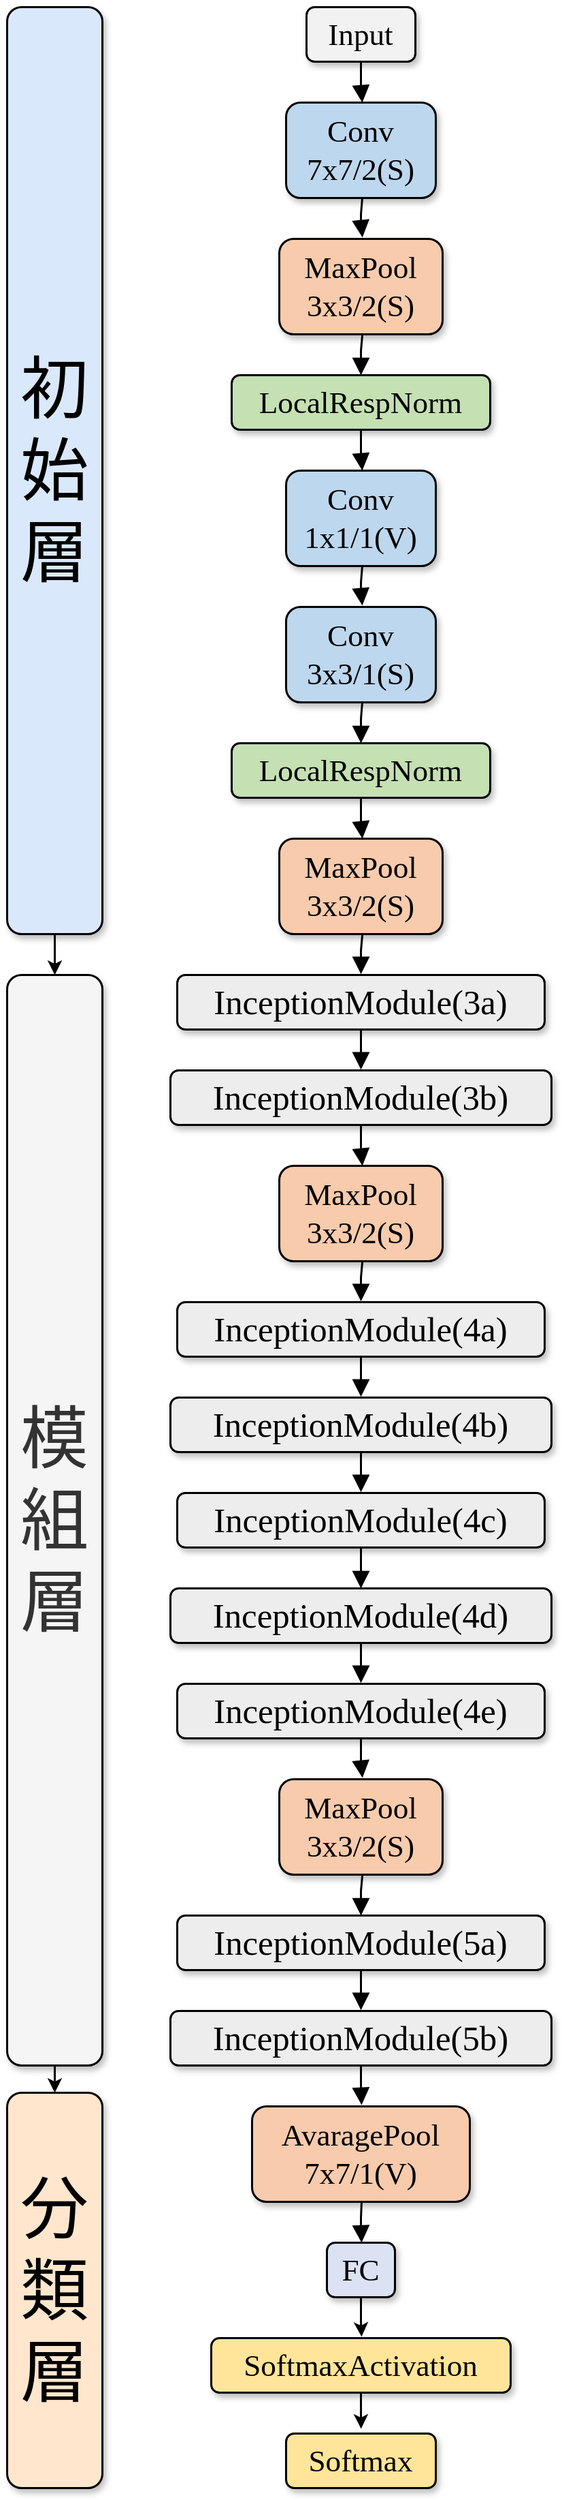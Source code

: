 <mxfile version="22.0.8" type="device">
  <diagram name="頁-1" id="Page-1">
    <mxGraphModel dx="2478" dy="1356" grid="1" gridSize="10" guides="1" tooltips="1" connect="1" arrows="1" fold="1" page="1" pageScale="1" pageWidth="827" pageHeight="1169" math="0" shadow="0">
      <root>
        <mxCell id="0" />
        <mxCell id="1" parent="0" />
        <UserObject label="&lt;div style=&quot;font-size: 1px&quot;&gt;&lt;font style=&quot;font-size:22.58px;font-family:Microsoft JhengHei;color:#000000;direction:ltr;letter-spacing:0px;line-height:120%;opacity:1&quot;&gt;Input&lt;br/&gt;&lt;/font&gt;&lt;/div&gt;" tags="背景" id="18">
          <mxCell style="verticalAlign=middle;align=center;overflow=width;vsdxID=1;fillColor=#f2f2f2;gradientColor=none;shape=label;strokeColor=default;shadow=1;labelBackgroundColor=none;rounded=1;html=1;whiteSpace=wrap;strokeWidth=1.5;flipV=1;" parent="1" vertex="1">
            <mxGeometry x="470" y="190" width="80" height="40" as="geometry" />
          </mxCell>
        </UserObject>
        <UserObject label="&lt;div style=&quot;font-size: 1px&quot;&gt;&lt;font style=&quot;font-size:22.58px;font-family:Microsoft JhengHei;color:#000000;direction:ltr;letter-spacing:0px;line-height:120%;opacity:1&quot;&gt;Conv&lt;br/&gt;7x7/2(S)&lt;br/&gt;&lt;/font&gt;&lt;/div&gt;" tags="背景" id="19">
          <mxCell style="verticalAlign=middle;align=center;overflow=width;vsdxID=2;fillColor=#bdd7ee;gradientColor=none;shape=label;strokeColor=default;shadow=1;labelBackgroundColor=none;rounded=1;html=1;whiteSpace=wrap;strokeWidth=1.5;flipV=1;" parent="1" vertex="1">
            <mxGeometry x="455" y="260" width="110" height="70" as="geometry" />
          </mxCell>
        </UserObject>
        <UserObject label="&lt;div style=&quot;font-size: 1px&quot;&gt;&lt;font style=&quot;font-size:22.58px;font-family:Microsoft JhengHei;color:#000000;direction:ltr;letter-spacing:0px;line-height:120%;opacity:1&quot;&gt;MaxPool&lt;br/&gt;3x3/2(S)&lt;br/&gt;&lt;/font&gt;&lt;/div&gt;" tags="背景" id="20">
          <mxCell style="verticalAlign=middle;align=center;overflow=width;vsdxID=3;fillColor=#f7cbac;gradientColor=none;shape=label;strokeColor=default;shadow=1;labelBackgroundColor=none;rounded=1;html=1;whiteSpace=wrap;strokeWidth=1.5;flipV=1;" parent="1" vertex="1">
            <mxGeometry x="450" y="360" width="120" height="70" as="geometry" />
          </mxCell>
        </UserObject>
        <UserObject label="&lt;div style=&quot;font-size: 1px&quot;&gt;&lt;font style=&quot;font-size:22.58px;font-family:Microsoft JhengHei;color:#000000;direction:ltr;letter-spacing:0px;line-height:120%;opacity:1&quot;&gt;LocalRespNorm&lt;br/&gt;&lt;/font&gt;&lt;/div&gt;" tags="背景" id="21">
          <mxCell style="verticalAlign=middle;align=center;overflow=width;vsdxID=4;fillColor=#c5e0b3;gradientColor=none;shape=label;strokeColor=default;shadow=1;labelBackgroundColor=none;rounded=1;html=1;whiteSpace=wrap;strokeWidth=1.5;flipV=1;" parent="1" vertex="1">
            <mxGeometry x="415" y="460" width="190" height="40" as="geometry" />
          </mxCell>
        </UserObject>
        <UserObject label="&lt;div style=&quot;font-size: 1px&quot;&gt;&lt;font style=&quot;font-size:22.58px;font-family:Microsoft JhengHei;color:#000000;direction:ltr;letter-spacing:0px;line-height:120%;opacity:1&quot;&gt;Conv&lt;br/&gt;1x1/1(V)&lt;br/&gt;&lt;/font&gt;&lt;/div&gt;" tags="背景" id="22">
          <mxCell style="verticalAlign=middle;align=center;overflow=width;vsdxID=5;fillColor=#bdd7ee;gradientColor=none;shape=label;strokeColor=default;shadow=1;labelBackgroundColor=none;rounded=1;html=1;whiteSpace=wrap;strokeWidth=1.5;flipV=1;" parent="1" vertex="1">
            <mxGeometry x="455" y="530" width="110" height="70" as="geometry" />
          </mxCell>
        </UserObject>
        <UserObject label="&lt;div style=&quot;font-size: 1px&quot;&gt;&lt;font style=&quot;font-size:22.58px;font-family:Microsoft JhengHei;color:#000000;direction:ltr;letter-spacing:0px;line-height:120%;opacity:1&quot;&gt;Conv&lt;br/&gt;3x3/1(S)&lt;br/&gt;&lt;/font&gt;&lt;/div&gt;" tags="背景" id="23">
          <mxCell style="verticalAlign=middle;align=center;overflow=width;vsdxID=6;fillColor=#bdd7ee;gradientColor=none;shape=label;strokeColor=default;shadow=1;labelBackgroundColor=none;rounded=1;html=1;whiteSpace=wrap;strokeWidth=1.5;flipV=1;" parent="1" vertex="1">
            <mxGeometry x="455" y="630" width="110" height="70" as="geometry" />
          </mxCell>
        </UserObject>
        <UserObject label="&lt;div style=&quot;font-size: 1px&quot;&gt;&lt;font style=&quot;font-size:22.58px;font-family:Microsoft JhengHei;color:#000000;direction:ltr;letter-spacing:0px;line-height:120%;opacity:1&quot;&gt;LocalRespNorm&lt;br/&gt;&lt;/font&gt;&lt;/div&gt;" tags="背景" id="24">
          <mxCell style="verticalAlign=middle;align=center;overflow=width;vsdxID=7;fillColor=#c5e0b3;gradientColor=none;shape=label;strokeColor=default;shadow=1;labelBackgroundColor=none;rounded=1;html=1;whiteSpace=wrap;strokeWidth=1.5;flipV=1;" parent="1" vertex="1">
            <mxGeometry x="415" y="730" width="190" height="40" as="geometry" />
          </mxCell>
        </UserObject>
        <UserObject label="&lt;div style=&quot;font-size: 1px&quot;&gt;&lt;font style=&quot;font-size:22.58px;font-family:Microsoft JhengHei;color:#000000;direction:ltr;letter-spacing:0px;line-height:120%;opacity:1&quot;&gt;MaxPool&lt;br/&gt;3x3/2(S)&lt;br/&gt;&lt;/font&gt;&lt;/div&gt;" tags="背景" id="25">
          <mxCell style="verticalAlign=middle;align=center;overflow=width;vsdxID=8;fillColor=#f7cbac;gradientColor=none;shape=label;strokeColor=default;shadow=1;labelBackgroundColor=none;rounded=1;html=1;whiteSpace=wrap;strokeWidth=1.5;flipV=1;" parent="1" vertex="1">
            <mxGeometry x="450" y="800" width="120" height="70" as="geometry" />
          </mxCell>
        </UserObject>
        <UserObject label="&lt;div style=&quot;font-size: 1px&quot;&gt;&lt;font style=&quot;font-size:22.58px;font-family:Microsoft JhengHei;color:#000000;direction:ltr;letter-spacing:0px;line-height:120%;opacity:1&quot;&gt;MaxPool&lt;br/&gt;3x3/2(S)&lt;br/&gt;&lt;/font&gt;&lt;/div&gt;" tags="背景" id="26">
          <mxCell style="verticalAlign=middle;align=center;overflow=width;vsdxID=31;fillColor=#f7cbac;gradientColor=none;shape=label;strokeColor=default;shadow=1;labelBackgroundColor=none;rounded=1;html=1;whiteSpace=wrap;strokeWidth=1.5;flipV=1;" parent="1" vertex="1">
            <mxGeometry x="450" y="1040" width="120" height="70" as="geometry" />
          </mxCell>
        </UserObject>
        <UserObject label="&lt;div style=&quot;font-size: 1px&quot;&gt;&lt;font style=&quot;font-size:22.58px;font-family:Microsoft JhengHei;color:#000000;direction:ltr;letter-spacing:0px;line-height:120%;opacity:1&quot;&gt;MaxPool&lt;br/&gt;3x3/2(S)&lt;br/&gt;&lt;/font&gt;&lt;/div&gt;" tags="背景" id="27">
          <mxCell style="verticalAlign=middle;align=center;overflow=width;vsdxID=100;fillColor=#f7cbac;gradientColor=none;shape=label;strokeColor=default;shadow=1;labelBackgroundColor=none;rounded=1;html=1;whiteSpace=wrap;strokeWidth=1.5;flipV=1;" parent="1" vertex="1">
            <mxGeometry x="450" y="1490" width="120" height="70" as="geometry" />
          </mxCell>
        </UserObject>
        <UserObject label="&lt;div style=&quot;font-size: 1px&quot;&gt;&lt;p style=&quot;text-align:center;margin-left:0;margin-right:0;margin-top:0px;margin-bottom:0px;text-indent:0;vertical-align:middle;direction:ltr;&quot;&gt;&lt;font style=&quot;font-size:25.4px;font-family:Microsoft JhengHei;color:#000000;direction:ltr;letter-spacing:0px;line-height:120%;opacity:1&quot;&gt;InceptionModule(5b)&lt;/font&gt;&lt;font style=&quot;font-size:11.29px;font-family:Microsoft JhengHei;color:#000000;direction:ltr;letter-spacing:0px;line-height:120%;opacity:1&quot;&gt;&lt;br/&gt;&lt;/font&gt;&lt;/p&gt;&lt;/div&gt;" tags="背景" id="28">
          <mxCell style="verticalAlign=middle;align=center;overflow=width;vsdxID=365;fillColor=#ededed;gradientColor=none;shape=label;strokeColor=default;shadow=1;labelBackgroundColor=none;rounded=1;html=1;whiteSpace=wrap;strokeWidth=1.5;flipV=1;" parent="1" vertex="1">
            <mxGeometry x="370" y="1660" width="280" height="40" as="geometry" />
          </mxCell>
        </UserObject>
        <UserObject label="&lt;div style=&quot;font-size: 1px&quot;&gt;&lt;p style=&quot;text-align:center;margin-left:0;margin-right:0;margin-top:0px;margin-bottom:0px;text-indent:0;vertical-align:middle;direction:ltr;&quot;&gt;&lt;font style=&quot;font-size:25.4px;font-family:Microsoft JhengHei;color:#000000;direction:ltr;letter-spacing:0px;line-height:120%;opacity:1&quot;&gt;InceptionModule(5a)&lt;/font&gt;&lt;font style=&quot;font-size:11.29px;font-family:Microsoft JhengHei;color:#000000;direction:ltr;letter-spacing:0px;line-height:120%;opacity:1&quot;&gt;&lt;br/&gt;&lt;/font&gt;&lt;/p&gt;&lt;/div&gt;" tags="背景" id="29">
          <mxCell style="verticalAlign=middle;align=center;overflow=width;vsdxID=364;fillColor=#ededed;gradientColor=none;shape=label;strokeColor=default;shadow=1;labelBackgroundColor=none;rounded=1;html=1;whiteSpace=wrap;strokeWidth=1.5;flipV=1;" parent="1" vertex="1">
            <mxGeometry x="375" y="1590" width="270" height="40" as="geometry" />
          </mxCell>
        </UserObject>
        <UserObject label="&lt;div style=&quot;font-size: 1px&quot;&gt;&lt;p style=&quot;text-align:center;margin-left:0;margin-right:0;margin-top:0px;margin-bottom:0px;text-indent:0;vertical-align:middle;direction:ltr;&quot;&gt;&lt;font style=&quot;font-size:25.4px;font-family:Microsoft JhengHei;color:#000000;direction:ltr;letter-spacing:0px;line-height:120%;opacity:1&quot;&gt;InceptionModule(4e)&lt;/font&gt;&lt;font style=&quot;font-size:11.29px;font-family:Microsoft JhengHei;color:#000000;direction:ltr;letter-spacing:0px;line-height:120%;opacity:1&quot;&gt;&lt;br/&gt;&lt;/font&gt;&lt;/p&gt;&lt;/div&gt;" tags="背景" id="30">
          <mxCell style="verticalAlign=middle;align=center;overflow=width;vsdxID=371;fillColor=#ededed;gradientColor=none;shape=label;strokeColor=default;shadow=1;labelBackgroundColor=none;rounded=1;html=1;whiteSpace=wrap;strokeWidth=1.5;flipV=1;" parent="1" vertex="1">
            <mxGeometry x="375" y="1420" width="270" height="40" as="geometry" />
          </mxCell>
        </UserObject>
        <UserObject label="&lt;div style=&quot;font-size: 1px&quot;&gt;&lt;p style=&quot;text-align:center;margin-left:0;margin-right:0;margin-top:0px;margin-bottom:0px;text-indent:0;vertical-align:middle;direction:ltr;&quot;&gt;&lt;font style=&quot;font-size:25.4px;font-family:Microsoft JhengHei;color:#000000;direction:ltr;letter-spacing:0px;line-height:120%;opacity:1&quot;&gt;InceptionModule(4d)&lt;/font&gt;&lt;font style=&quot;font-size:11.29px;font-family:Microsoft JhengHei;color:#000000;direction:ltr;letter-spacing:0px;line-height:120%;opacity:1&quot;&gt;&lt;br/&gt;&lt;/font&gt;&lt;/p&gt;&lt;/div&gt;" tags="背景" id="31">
          <mxCell style="verticalAlign=middle;align=center;overflow=width;vsdxID=372;fillColor=#ededed;gradientColor=none;shape=label;strokeColor=default;shadow=1;labelBackgroundColor=none;rounded=1;html=1;whiteSpace=wrap;strokeWidth=1.5;flipV=1;" parent="1" vertex="1">
            <mxGeometry x="370" y="1350" width="280" height="40" as="geometry" />
          </mxCell>
        </UserObject>
        <UserObject label="&lt;div style=&quot;font-size: 1px&quot;&gt;&lt;p style=&quot;text-align:center;margin-left:0;margin-right:0;margin-top:0px;margin-bottom:0px;text-indent:0;vertical-align:middle;direction:ltr;&quot;&gt;&lt;font style=&quot;font-size:25.4px;font-family:Microsoft JhengHei;color:#000000;direction:ltr;letter-spacing:0px;line-height:120%;opacity:1&quot;&gt;InceptionModule(4c)&lt;/font&gt;&lt;font style=&quot;font-size:11.29px;font-family:Microsoft JhengHei;color:#000000;direction:ltr;letter-spacing:0px;line-height:120%;opacity:1&quot;&gt;&lt;br/&gt;&lt;/font&gt;&lt;/p&gt;&lt;/div&gt;" tags="背景" id="32">
          <mxCell style="verticalAlign=middle;align=center;overflow=width;vsdxID=377;fillColor=#ededed;gradientColor=none;shape=label;strokeColor=default;shadow=1;labelBackgroundColor=none;rounded=1;html=1;whiteSpace=wrap;strokeWidth=1.5;flipV=1;" parent="1" vertex="1">
            <mxGeometry x="375" y="1280" width="270" height="40" as="geometry" />
          </mxCell>
        </UserObject>
        <UserObject label="&lt;div style=&quot;font-size: 1px&quot;&gt;&lt;p style=&quot;text-align:center;margin-left:0;margin-right:0;margin-top:0px;margin-bottom:0px;text-indent:0;vertical-align:middle;direction:ltr;&quot;&gt;&lt;font style=&quot;font-size:25.4px;font-family:Microsoft JhengHei;color:#000000;direction:ltr;letter-spacing:0px;line-height:120%;opacity:1&quot;&gt;InceptionModule(4b)&lt;/font&gt;&lt;font style=&quot;font-size:11.29px;font-family:Microsoft JhengHei;color:#000000;direction:ltr;letter-spacing:0px;line-height:120%;opacity:1&quot;&gt;&lt;br/&gt;&lt;/font&gt;&lt;/p&gt;&lt;/div&gt;" tags="背景" id="33">
          <mxCell style="verticalAlign=middle;align=center;overflow=width;vsdxID=378;fillColor=#ededed;gradientColor=none;shape=label;strokeColor=default;shadow=1;labelBackgroundColor=none;rounded=1;html=1;whiteSpace=wrap;strokeWidth=1.5;flipV=1;" parent="1" vertex="1">
            <mxGeometry x="370" y="1210" width="280" height="40" as="geometry" />
          </mxCell>
        </UserObject>
        <UserObject label="&lt;div style=&quot;font-size: 1px&quot;&gt;&lt;p style=&quot;text-align:center;margin-left:0;margin-right:0;margin-top:0px;margin-bottom:0px;text-indent:0;vertical-align:middle;direction:ltr;&quot;&gt;&lt;font style=&quot;font-size:25.4px;font-family:Microsoft JhengHei;color:#000000;direction:ltr;letter-spacing:0px;line-height:120%;opacity:1&quot;&gt;InceptionModule(4a)&lt;/font&gt;&lt;font style=&quot;font-size:11.29px;font-family:Microsoft JhengHei;color:#000000;direction:ltr;letter-spacing:0px;line-height:120%;opacity:1&quot;&gt;&lt;br/&gt;&lt;/font&gt;&lt;/p&gt;&lt;/div&gt;" tags="背景" id="34">
          <mxCell style="verticalAlign=middle;align=center;overflow=width;vsdxID=379;fillColor=#ededed;gradientColor=none;shape=label;strokeColor=default;shadow=1;labelBackgroundColor=none;rounded=1;html=1;whiteSpace=wrap;strokeWidth=1.5;flipV=1;" parent="1" vertex="1">
            <mxGeometry x="375" y="1140" width="270" height="40" as="geometry" />
          </mxCell>
        </UserObject>
        <UserObject label="&lt;div style=&quot;font-size: 1px&quot;&gt;&lt;p style=&quot;text-align:center;margin-left:0;margin-right:0;margin-top:0px;margin-bottom:0px;text-indent:0;vertical-align:middle;direction:ltr;&quot;&gt;&lt;font style=&quot;font-size:25.4px;font-family:Microsoft JhengHei;color:#000000;direction:ltr;letter-spacing:0px;line-height:120%;opacity:1&quot;&gt;InceptionModule(3a)&lt;/font&gt;&lt;font style=&quot;font-size:11.29px;font-family:Microsoft JhengHei;color:#000000;direction:ltr;letter-spacing:0px;line-height:120%;opacity:1&quot;&gt;&lt;br/&gt;&lt;/font&gt;&lt;/p&gt;&lt;/div&gt;" tags="背景" id="35">
          <mxCell style="verticalAlign=middle;align=center;overflow=width;vsdxID=385;fillColor=#ededed;gradientColor=none;shape=label;strokeColor=default;shadow=1;labelBackgroundColor=none;rounded=1;html=1;whiteSpace=wrap;strokeWidth=1.5;flipV=1;" parent="1" vertex="1">
            <mxGeometry x="375" y="900" width="270" height="40" as="geometry" />
          </mxCell>
        </UserObject>
        <UserObject label="&lt;div style=&quot;font-size: 1px&quot;&gt;&lt;p style=&quot;text-align:center;margin-left:0;margin-right:0;margin-top:0px;margin-bottom:0px;text-indent:0;vertical-align:middle;direction:ltr;&quot;&gt;&lt;font style=&quot;font-size:25.4px;font-family:Microsoft JhengHei;color:#000000;direction:ltr;letter-spacing:0px;line-height:120%;opacity:1&quot;&gt;InceptionModule(3b)&lt;/font&gt;&lt;font style=&quot;font-size:11.29px;font-family:Microsoft JhengHei;color:#000000;direction:ltr;letter-spacing:0px;line-height:120%;opacity:1&quot;&gt;&lt;br/&gt;&lt;/font&gt;&lt;/p&gt;&lt;/div&gt;" tags="背景" id="36">
          <mxCell style="verticalAlign=middle;align=center;overflow=width;vsdxID=386;fillColor=#ededed;gradientColor=none;shape=label;strokeColor=default;shadow=1;labelBackgroundColor=none;rounded=1;html=1;whiteSpace=wrap;strokeWidth=1.5;flipV=1;" parent="1" vertex="1">
            <mxGeometry x="370" y="970" width="280" height="40" as="geometry" />
          </mxCell>
        </UserObject>
        <UserObject label="&lt;div style=&quot;font-size: 1px&quot;&gt;&lt;font style=&quot;font-size:22.58px;font-family:Microsoft JhengHei;color:#000000;direction:ltr;letter-spacing:0px;line-height:120%;opacity:1&quot;&gt;AvaragePool&lt;br/&gt;7x7/1(V)&lt;br/&gt;&lt;/font&gt;&lt;/div&gt;" tags="背景" id="37">
          <mxCell style="verticalAlign=middle;align=center;overflow=width;vsdxID=118;fillColor=#f7cbac;gradientColor=none;shape=label;strokeColor=default;shadow=1;labelBackgroundColor=none;rounded=1;html=1;whiteSpace=wrap;strokeWidth=1.5;flipV=1;" parent="1" vertex="1">
            <mxGeometry x="430" y="1730" width="160" height="70" as="geometry" />
          </mxCell>
        </UserObject>
        <UserObject label="&lt;div style=&quot;font-size: 1px&quot;&gt;&lt;font style=&quot;font-size:22.58px;font-family:Microsoft JhengHei;color:#000000;direction:ltr;letter-spacing:0px;line-height:120%;opacity:1&quot;&gt;FC&lt;br/&gt;&lt;/font&gt;&lt;/div&gt;" tags="背景" id="38">
          <mxCell style="verticalAlign=middle;align=center;overflow=width;vsdxID=119;fillColor=#dae2f3;gradientColor=none;shape=label;strokeColor=default;shadow=1;labelBackgroundColor=none;rounded=1;html=1;whiteSpace=wrap;strokeWidth=1.5;flipV=1;" parent="1" vertex="1">
            <mxGeometry x="485" y="1830" width="50" height="40" as="geometry" />
          </mxCell>
        </UserObject>
        <UserObject label="&lt;div style=&quot;font-size: 1px&quot;&gt;&lt;font style=&quot;font-size:22.58px;font-family:Microsoft JhengHei;color:#000000;direction:ltr;letter-spacing:0px;line-height:120%;opacity:1&quot;&gt;SoftmaxActivation&lt;br/&gt;&lt;/font&gt;&lt;/div&gt;" tags="背景" id="39">
          <mxCell style="verticalAlign=middle;align=center;overflow=width;vsdxID=120;fillColor=#fee599;gradientColor=none;shape=label;strokeColor=default;shadow=1;labelBackgroundColor=none;rounded=1;html=1;whiteSpace=wrap;strokeWidth=1.5;flipV=1;" parent="1" vertex="1">
            <mxGeometry x="400" y="1900" width="220" height="40" as="geometry" />
          </mxCell>
        </UserObject>
        <UserObject label="&lt;div style=&quot;font-size: 1px&quot;&gt;&lt;font style=&quot;font-size:22.58px;font-family:Microsoft JhengHei;color:#000000;direction:ltr;letter-spacing:0px;line-height:120%;opacity:1&quot;&gt;Softmax&lt;br&gt;&lt;/font&gt;&lt;/div&gt;" tags="背景" id="40">
          <mxCell style="verticalAlign=middle;align=center;overflow=width;vsdxID=121;fillColor=#fee599;gradientColor=none;shape=label;strokeColor=default;shadow=1;labelBackgroundColor=none;rounded=1;html=1;whiteSpace=wrap;strokeWidth=1.5;flipV=1;" parent="1" vertex="1">
            <mxGeometry x="455" y="1970" width="110" height="40" as="geometry" />
          </mxCell>
        </UserObject>
        <UserObject label="" tags="連接器" id="54">
          <mxCell style="vsdxID=417;edgeStyle=none;startArrow=none;endArrow=block;startSize=9;endSize=9;strokeColor=default;spacingTop=0;spacingBottom=0;spacingLeft=0;spacingRight=0;verticalAlign=middle;html=1;labelBackgroundColor=#ffffff;rounded=0;exitX=0.5;exitY=0;exitDx=0;exitDy=0;exitPerimeter=0;entryX=0.503;entryY=1.015;entryDx=0;entryDy=0;entryPerimeter=0;strokeWidth=1.5;noEdgeStyle=1;orthogonal=1;" parent="1" source="28" target="37" edge="1">
            <mxGeometry relative="1" as="geometry">
              <mxPoint x="10" as="offset" />
              <Array as="points">
                <mxPoint x="510" y="1712" />
                <mxPoint x="510" y="1718" />
              </Array>
            </mxGeometry>
          </mxCell>
        </UserObject>
        <UserObject label="" tags="連接器" id="55">
          <mxCell style="vsdxID=125;edgeStyle=none;startArrow=none;endArrow=block;startSize=9;endSize=9;strokeColor=default;spacingTop=0;spacingBottom=0;spacingLeft=0;spacingRight=0;verticalAlign=middle;html=1;labelBackgroundColor=#ffffff;rounded=0;exitX=0.5;exitY=0;exitDx=0;exitDy=0;exitPerimeter=0;entryX=0.509;entryY=1;entryDx=0;entryDy=0;entryPerimeter=0;strokeWidth=1.5;noEdgeStyle=1;orthogonal=1;" parent="1" source="21" target="22" edge="1">
            <mxGeometry relative="1" as="geometry">
              <mxPoint x="-10" as="offset" />
              <Array as="points">
                <mxPoint x="510" y="512" />
                <mxPoint x="510" y="518" />
              </Array>
            </mxGeometry>
          </mxCell>
        </UserObject>
        <UserObject label="" tags="連接器" id="56">
          <mxCell style="vsdxID=124;edgeStyle=none;startArrow=none;endArrow=block;startSize=9;endSize=9;strokeColor=default;spacingTop=0;spacingBottom=0;spacingLeft=0;spacingRight=0;verticalAlign=middle;html=1;labelBackgroundColor=#ffffff;rounded=0;exitX=0.509;exitY=0;exitDx=0;exitDy=0;exitPerimeter=0;entryX=0.5;entryY=1;entryDx=0;entryDy=0;entryPerimeter=0;strokeWidth=1.5;noEdgeStyle=1;orthogonal=1;" parent="1" source="20" target="21" edge="1">
            <mxGeometry relative="1" as="geometry">
              <mxPoint x="10" as="offset" />
              <Array as="points">
                <mxPoint x="510" y="442" />
                <mxPoint x="510" y="448" />
              </Array>
            </mxGeometry>
          </mxCell>
        </UserObject>
        <UserObject label="" tags="連接器" id="57">
          <mxCell style="vsdxID=123;edgeStyle=none;startArrow=none;endArrow=block;startSize=9;endSize=9;strokeColor=default;spacingTop=0;spacingBottom=0;spacingLeft=0;spacingRight=0;verticalAlign=middle;html=1;labelBackgroundColor=#ffffff;rounded=0;exitX=0.509;exitY=0;exitDx=0;exitDy=0;exitPerimeter=0;entryX=0.509;entryY=1.015;entryDx=0;entryDy=0;entryPerimeter=0;strokeWidth=1.5;noEdgeStyle=1;orthogonal=1;" parent="1" source="19" target="20" edge="1">
            <mxGeometry relative="1" as="geometry">
              <mxPoint x="10" as="offset" />
              <Array as="points">
                <mxPoint x="510" y="342" />
                <mxPoint x="510" y="348" />
              </Array>
            </mxGeometry>
          </mxCell>
        </UserObject>
        <UserObject label="" tags="連接器" id="58">
          <mxCell style="vsdxID=122;edgeStyle=none;startArrow=none;endArrow=block;startSize=9;endSize=9;strokeColor=default;spacingTop=0;spacingBottom=0;spacingLeft=0;spacingRight=0;verticalAlign=middle;html=1;labelBackgroundColor=#ffffff;rounded=0;exitX=0.5;exitY=0;exitDx=0;exitDy=0;exitPerimeter=0;entryX=0.509;entryY=1;entryDx=0;entryDy=0;entryPerimeter=0;strokeWidth=1.5;noEdgeStyle=1;orthogonal=1;" parent="1" source="18" target="19" edge="1">
            <mxGeometry relative="1" as="geometry">
              <mxPoint x="10" as="offset" />
              <Array as="points">
                <mxPoint x="510" y="242" />
                <mxPoint x="510" y="248" />
              </Array>
            </mxGeometry>
          </mxCell>
        </UserObject>
        <UserObject label="" tags="連接器" id="59">
          <mxCell style="vsdxID=126;edgeStyle=none;startArrow=none;endArrow=block;startSize=9;endSize=9;strokeColor=default;spacingTop=0;spacingBottom=0;spacingLeft=0;spacingRight=0;verticalAlign=middle;html=1;labelBackgroundColor=#ffffff;rounded=0;exitX=0.509;exitY=0;exitDx=0;exitDy=0;exitPerimeter=0;entryX=0.509;entryY=1.015;entryDx=0;entryDy=0;entryPerimeter=0;strokeWidth=1.5;noEdgeStyle=1;orthogonal=1;" parent="1" source="22" target="23" edge="1">
            <mxGeometry relative="1" as="geometry">
              <mxPoint x="10" as="offset" />
              <Array as="points">
                <mxPoint x="510" y="612" />
                <mxPoint x="510" y="618" />
              </Array>
            </mxGeometry>
          </mxCell>
        </UserObject>
        <UserObject label="" tags="連接器" id="60">
          <mxCell style="vsdxID=127;edgeStyle=none;startArrow=none;endArrow=block;startSize=9;endSize=9;strokeColor=default;spacingTop=0;spacingBottom=0;spacingLeft=0;spacingRight=0;verticalAlign=middle;html=1;labelBackgroundColor=#ffffff;rounded=0;exitX=0.509;exitY=0;exitDx=0;exitDy=0;exitPerimeter=0;entryX=0.5;entryY=1;entryDx=0;entryDy=0;entryPerimeter=0;strokeWidth=1.5;noEdgeStyle=1;orthogonal=1;" parent="1" source="23" target="24" edge="1">
            <mxGeometry relative="1" as="geometry">
              <mxPoint x="10" as="offset" />
              <Array as="points">
                <mxPoint x="510" y="712" />
                <mxPoint x="510" y="718" />
              </Array>
            </mxGeometry>
          </mxCell>
        </UserObject>
        <UserObject label="" tags="連接器" id="61">
          <mxCell style="vsdxID=128;edgeStyle=none;startArrow=none;endArrow=block;startSize=9;endSize=9;strokeColor=default;spacingTop=0;spacingBottom=0;spacingLeft=0;spacingRight=0;verticalAlign=middle;html=1;labelBackgroundColor=#ffffff;rounded=0;exitX=0.5;exitY=0;exitDx=0;exitDy=0;exitPerimeter=0;entryX=0.509;entryY=1;entryDx=0;entryDy=0;entryPerimeter=0;strokeWidth=1.5;noEdgeStyle=1;orthogonal=1;" parent="1" source="24" target="25" edge="1">
            <mxGeometry relative="1" as="geometry">
              <mxPoint x="-10" as="offset" />
              <Array as="points">
                <mxPoint x="510" y="782" />
                <mxPoint x="510" y="788" />
              </Array>
            </mxGeometry>
          </mxCell>
        </UserObject>
        <UserObject label="" tags="連接器" id="63">
          <mxCell style="vsdxID=366;edgeStyle=none;startArrow=none;endArrow=block;startSize=9;endSize=9;strokeColor=default;spacingTop=0;spacingBottom=0;spacingLeft=0;spacingRight=0;verticalAlign=middle;html=1;labelBackgroundColor=#ffffff;rounded=0;exitX=0.509;exitY=0;exitDx=0;exitDy=0;exitPerimeter=0;entryX=0.5;entryY=1;entryDx=0;entryDy=0;entryPerimeter=0;strokeWidth=1.5;noEdgeStyle=1;orthogonal=1;" parent="1" source="27" target="29" edge="1">
            <mxGeometry relative="1" as="geometry">
              <mxPoint x="10" as="offset" />
              <Array as="points">
                <mxPoint x="510" y="1572" />
                <mxPoint x="510" y="1578" />
              </Array>
            </mxGeometry>
          </mxCell>
        </UserObject>
        <UserObject label="" tags="連接器" id="64">
          <mxCell style="vsdxID=367;edgeStyle=none;startArrow=none;endArrow=block;startSize=9;endSize=9;strokeColor=default;spacingTop=0;spacingBottom=0;spacingLeft=0;spacingRight=0;verticalAlign=middle;html=1;labelBackgroundColor=#ffffff;rounded=0;exitX=0.5;exitY=0;exitDx=0;exitDy=0;exitPerimeter=0;entryX=0.5;entryY=1.015;entryDx=0;entryDy=0;entryPerimeter=0;strokeWidth=1.5;noEdgeStyle=1;orthogonal=1;" parent="1" source="29" target="28" edge="1">
            <mxGeometry relative="1" as="geometry">
              <mxPoint x="10" as="offset" />
              <Array as="points">
                <mxPoint x="510" y="1642" />
                <mxPoint x="510" y="1648" />
              </Array>
            </mxGeometry>
          </mxCell>
        </UserObject>
        <UserObject label="" tags="連接器" id="65">
          <mxCell style="vsdxID=373;edgeStyle=none;startArrow=none;endArrow=block;startSize=9;endSize=9;strokeColor=default;spacingTop=0;spacingBottom=0;spacingLeft=0;spacingRight=0;verticalAlign=middle;html=1;labelBackgroundColor=#ffffff;rounded=0;exitX=0.5;exitY=0;exitDx=0;exitDy=0;exitPerimeter=0;entryX=0.5;entryY=1.015;entryDx=0;entryDy=0;entryPerimeter=0;strokeWidth=1.5;noEdgeStyle=1;orthogonal=1;" parent="1" source="31" target="30" edge="1">
            <mxGeometry relative="1" as="geometry">
              <mxPoint x="10" as="offset" />
              <Array as="points">
                <mxPoint x="510" y="1402" />
                <mxPoint x="510" y="1408" />
              </Array>
            </mxGeometry>
          </mxCell>
        </UserObject>
        <UserObject label="" tags="連接器" id="66">
          <mxCell style="vsdxID=376;edgeStyle=none;startArrow=none;endArrow=block;startSize=9;endSize=9;strokeColor=default;spacingTop=0;spacingBottom=0;spacingLeft=0;spacingRight=0;verticalAlign=middle;html=1;labelBackgroundColor=#ffffff;rounded=0;exitX=0.5;exitY=0;exitDx=0;exitDy=0;exitPerimeter=0;entryX=0.509;entryY=1.015;entryDx=0;entryDy=0;entryPerimeter=0;strokeWidth=1.5;noEdgeStyle=1;orthogonal=1;" parent="1" source="30" target="27" edge="1">
            <mxGeometry relative="1" as="geometry">
              <mxPoint x="10" as="offset" />
              <Array as="points">
                <mxPoint x="510" y="1472" />
                <mxPoint x="510" y="1478" />
              </Array>
            </mxGeometry>
          </mxCell>
        </UserObject>
        <UserObject label="" tags="連接器" id="67">
          <mxCell style="vsdxID=380;edgeStyle=none;startArrow=none;endArrow=block;startSize=9;endSize=9;strokeColor=default;spacingTop=0;spacingBottom=0;spacingLeft=0;spacingRight=0;verticalAlign=middle;html=1;labelBackgroundColor=#ffffff;rounded=0;exitX=0.509;exitY=0;exitDx=0;exitDy=0;exitPerimeter=0;entryX=0.5;entryY=1.015;entryDx=0;entryDy=0;entryPerimeter=0;strokeWidth=1.5;noEdgeStyle=1;orthogonal=1;" parent="1" source="26" target="34" edge="1">
            <mxGeometry relative="1" as="geometry">
              <mxPoint x="10" as="offset" />
              <Array as="points">
                <mxPoint x="510" y="1122" />
                <mxPoint x="510" y="1128" />
              </Array>
            </mxGeometry>
          </mxCell>
        </UserObject>
        <UserObject label="" tags="連接器" id="68">
          <mxCell style="vsdxID=381;edgeStyle=none;startArrow=none;endArrow=block;startSize=9;endSize=9;strokeColor=default;spacingTop=0;spacingBottom=0;spacingLeft=0;spacingRight=0;verticalAlign=middle;html=1;labelBackgroundColor=#ffffff;rounded=0;exitX=0.5;exitY=0;exitDx=0;exitDy=0;exitPerimeter=0;entryX=0.5;entryY=1.015;entryDx=0;entryDy=0;entryPerimeter=0;strokeWidth=1.5;noEdgeStyle=1;orthogonal=1;" parent="1" source="34" target="33" edge="1">
            <mxGeometry relative="1" as="geometry">
              <mxPoint x="10" as="offset" />
              <Array as="points">
                <mxPoint x="510" y="1192" />
                <mxPoint x="510" y="1198" />
              </Array>
            </mxGeometry>
          </mxCell>
        </UserObject>
        <UserObject label="" tags="連接器" id="70">
          <mxCell style="vsdxID=383;edgeStyle=none;startArrow=none;endArrow=block;startSize=9;endSize=9;strokeColor=default;spacingTop=0;spacingBottom=0;spacingLeft=0;spacingRight=0;verticalAlign=middle;html=1;labelBackgroundColor=#ffffff;rounded=0;exitX=0.5;exitY=0;exitDx=0;exitDy=0;exitPerimeter=0;entryX=0.5;entryY=1;entryDx=0;entryDy=0;entryPerimeter=0;strokeWidth=1.5;noEdgeStyle=1;orthogonal=1;" parent="1" source="32" target="31" edge="1">
            <mxGeometry relative="1" as="geometry">
              <mxPoint x="10" as="offset" />
              <Array as="points">
                <mxPoint x="510" y="1332" />
                <mxPoint x="510" y="1338" />
              </Array>
            </mxGeometry>
          </mxCell>
        </UserObject>
        <UserObject label="" tags="連接器" id="71">
          <mxCell style="vsdxID=384;edgeStyle=none;startArrow=none;endArrow=block;startSize=9;endSize=9;strokeColor=default;spacingTop=0;spacingBottom=0;spacingLeft=0;spacingRight=0;verticalAlign=middle;html=1;labelBackgroundColor=#ffffff;rounded=0;exitX=0.5;exitY=0;exitDx=0;exitDy=0;exitPerimeter=0;entryX=0.5;entryY=1.015;entryDx=0;entryDy=0;entryPerimeter=0;strokeWidth=1.5;noEdgeStyle=1;orthogonal=1;" parent="1" source="33" target="32" edge="1">
            <mxGeometry relative="1" as="geometry">
              <mxPoint x="10" as="offset" />
              <Array as="points">
                <mxPoint x="510" y="1262" />
                <mxPoint x="510" y="1268" />
              </Array>
            </mxGeometry>
          </mxCell>
        </UserObject>
        <UserObject label="" tags="連接器" id="72">
          <mxCell style="vsdxID=387;edgeStyle=none;startArrow=none;endArrow=block;startSize=9;endSize=9;strokeColor=default;spacingTop=0;spacingBottom=0;spacingLeft=0;spacingRight=0;verticalAlign=middle;html=1;labelBackgroundColor=#ffffff;rounded=0;exitX=0.509;exitY=0;exitDx=0;exitDy=0;exitPerimeter=0;entryX=0.5;entryY=1.015;entryDx=0;entryDy=0;entryPerimeter=0;strokeWidth=1.5;noEdgeStyle=1;orthogonal=1;" parent="1" source="25" target="35" edge="1">
            <mxGeometry relative="1" as="geometry">
              <mxPoint x="10" as="offset" />
              <Array as="points">
                <mxPoint x="510" y="882" />
                <mxPoint x="510" y="888" />
              </Array>
            </mxGeometry>
          </mxCell>
        </UserObject>
        <UserObject label="" tags="連接器" id="73">
          <mxCell style="vsdxID=388;edgeStyle=none;startArrow=none;endArrow=block;startSize=9;endSize=9;strokeColor=default;spacingTop=0;spacingBottom=0;spacingLeft=0;spacingRight=0;verticalAlign=middle;html=1;labelBackgroundColor=#ffffff;rounded=0;exitX=0.5;exitY=0;exitDx=0;exitDy=0;exitPerimeter=0;entryX=0.5;entryY=1.015;entryDx=0;entryDy=0;entryPerimeter=0;strokeWidth=1.5;noEdgeStyle=1;orthogonal=1;" parent="1" source="35" target="36" edge="1">
            <mxGeometry relative="1" as="geometry">
              <mxPoint x="10" as="offset" />
              <Array as="points">
                <mxPoint x="510" y="952" />
                <mxPoint x="510" y="958" />
              </Array>
            </mxGeometry>
          </mxCell>
        </UserObject>
        <UserObject label="" tags="連接器" id="74">
          <mxCell style="vsdxID=389;edgeStyle=none;startArrow=none;endArrow=block;startSize=9;endSize=9;strokeColor=default;spacingTop=0;spacingBottom=0;spacingLeft=0;spacingRight=0;verticalAlign=middle;html=1;labelBackgroundColor=#ffffff;rounded=0;exitX=0.5;exitY=0;exitDx=0;exitDy=0;exitPerimeter=0;entryX=0.509;entryY=1;entryDx=0;entryDy=0;entryPerimeter=0;strokeWidth=1.5;noEdgeStyle=1;orthogonal=1;" parent="1" source="36" target="26" edge="1">
            <mxGeometry relative="1" as="geometry">
              <mxPoint x="-10" as="offset" />
              <Array as="points">
                <mxPoint x="510" y="1022" />
                <mxPoint x="510" y="1028" />
              </Array>
            </mxGeometry>
          </mxCell>
        </UserObject>
        <UserObject label="" tags="連接器" id="84">
          <mxCell style="vsdxID=302;edgeStyle=none;startArrow=none;endArrow=block;startSize=9;endSize=9;strokeColor=default;spacingTop=0;spacingBottom=0;spacingLeft=0;spacingRight=0;verticalAlign=middle;html=1;labelBackgroundColor=#ffffff;rounded=0;exitX=0.503;exitY=0;exitDx=0;exitDy=0;exitPerimeter=0;entryX=0.509;entryY=1;entryDx=0;entryDy=0;entryPerimeter=0;strokeWidth=1.5;noEdgeStyle=1;orthogonal=1;" parent="1" source="37" target="38" edge="1">
            <mxGeometry relative="1" as="geometry">
              <mxPoint x="-10" as="offset" />
              <Array as="points">
                <mxPoint x="510" y="1812" />
                <mxPoint x="510" y="1818" />
              </Array>
            </mxGeometry>
          </mxCell>
        </UserObject>
        <mxCell id="-RrjVceDJZ753GNFI7Xu-92" value="&lt;font style=&quot;font-size: 50px;&quot;&gt;分&lt;br&gt;類&lt;br&gt;層&lt;/font&gt;" style="rounded=1;whiteSpace=wrap;html=1;fillColor=#ffe6cc;strokeWidth=1.5;strokeColor=default;shadow=1;container=0;flipV=1;" vertex="1" parent="1">
          <mxGeometry x="250" y="1720" width="70" height="290" as="geometry" />
        </mxCell>
        <mxCell id="-RrjVceDJZ753GNFI7Xu-116" value="" style="edgeStyle=none;rounded=0;orthogonalLoop=1;jettySize=auto;html=1;strokeWidth=1.5;" edge="1" parent="1" source="-RrjVceDJZ753GNFI7Xu-93" target="-RrjVceDJZ753GNFI7Xu-92">
          <mxGeometry relative="1" as="geometry" />
        </mxCell>
        <mxCell id="-RrjVceDJZ753GNFI7Xu-93" value="&lt;font style=&quot;font-size: 50px;&quot;&gt;模組&lt;br&gt;層&lt;/font&gt;" style="rounded=1;whiteSpace=wrap;html=1;fillColor=#f5f5f5;strokeWidth=1.5;fontColor=#333333;strokeColor=default;shadow=1;flipV=1;" vertex="1" parent="1">
          <mxGeometry x="250" y="900" width="70" height="800" as="geometry" />
        </mxCell>
        <mxCell id="-RrjVceDJZ753GNFI7Xu-117" value="" style="edgeStyle=none;rounded=0;orthogonalLoop=1;jettySize=auto;html=1;strokeWidth=1.5;" edge="1" parent="1" source="-RrjVceDJZ753GNFI7Xu-94" target="-RrjVceDJZ753GNFI7Xu-93">
          <mxGeometry relative="1" as="geometry" />
        </mxCell>
        <mxCell id="-RrjVceDJZ753GNFI7Xu-94" value="&lt;font style=&quot;font-size: 50px;&quot;&gt;初始層&lt;/font&gt;" style="rounded=1;whiteSpace=wrap;html=1;fillColor=#dae8fc;strokeWidth=1.5;strokeColor=default;shadow=1;flipV=1;" vertex="1" parent="1">
          <mxGeometry x="250" y="190" width="70" height="680" as="geometry" />
        </mxCell>
        <mxCell id="-RrjVceDJZ753GNFI7Xu-101" style="edgeStyle=none;rounded=0;orthogonalLoop=1;jettySize=auto;html=1;exitX=0.5;exitY=0;exitDx=0;exitDy=0;exitPerimeter=0;entryX=0.502;entryY=1.025;entryDx=0;entryDy=0;entryPerimeter=0;strokeWidth=1.5;noEdgeStyle=1;orthogonal=1;" edge="1" parent="1" source="38" target="39">
          <mxGeometry relative="1" as="geometry">
            <Array as="points">
              <mxPoint x="510" y="1882" />
              <mxPoint x="510" y="1888" />
            </Array>
          </mxGeometry>
        </mxCell>
        <mxCell id="-RrjVceDJZ753GNFI7Xu-103" style="edgeStyle=none;rounded=0;orthogonalLoop=1;jettySize=auto;html=1;exitX=0.5;exitY=0;exitDx=0;exitDy=0;exitPerimeter=0;entryX=0.501;entryY=1.089;entryDx=0;entryDy=0;entryPerimeter=0;strokeWidth=1.5;noEdgeStyle=1;orthogonal=1;" edge="1" parent="1" source="39" target="40">
          <mxGeometry relative="1" as="geometry">
            <Array as="points">
              <mxPoint x="510" y="1952" />
              <mxPoint x="510" y="1958" />
            </Array>
          </mxGeometry>
        </mxCell>
        <mxCell id="-RrjVceDJZ753GNFI7Xu-106" style="edgeStyle=none;rounded=0;orthogonalLoop=1;jettySize=auto;html=1;exitX=0.5;exitY=0;exitDx=0;exitDy=0;" edge="1" parent="1" source="-RrjVceDJZ753GNFI7Xu-92" target="-RrjVceDJZ753GNFI7Xu-92">
          <mxGeometry relative="1" as="geometry" />
        </mxCell>
      </root>
    </mxGraphModel>
  </diagram>
</mxfile>
